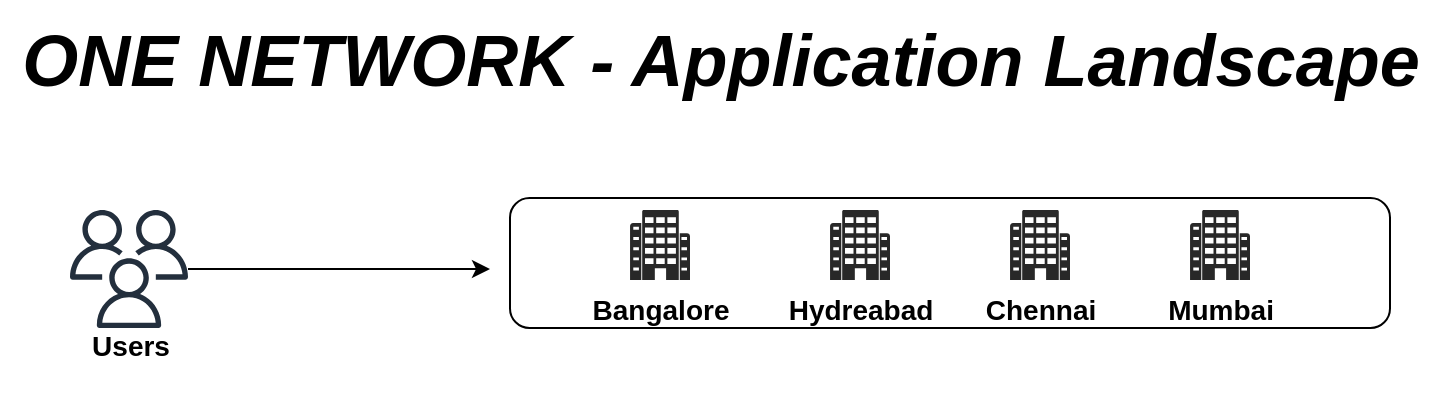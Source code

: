 <mxfile version="24.7.8">
  <diagram name="Page-1" id="3oIRrZ6VC8cx_1cRvmi7">
    <mxGraphModel dx="1034" dy="511" grid="1" gridSize="10" guides="1" tooltips="1" connect="1" arrows="1" fold="1" page="1" pageScale="1" pageWidth="850" pageHeight="1100" math="0" shadow="0">
      <root>
        <mxCell id="0" />
        <mxCell id="1" parent="0" />
        <mxCell id="OyaRHNZlF_WIwubJCHpY-1" value="" style="rounded=1;whiteSpace=wrap;html=1;" parent="1" vertex="1">
          <mxGeometry x="320" y="119" width="440" height="65" as="geometry" />
        </mxCell>
        <mxCell id="OyaRHNZlF_WIwubJCHpY-4" value="&lt;font style=&quot;font-size: 14px;&quot;&gt;&lt;b&gt;Hydreabad&lt;/b&gt;&lt;/font&gt;" style="verticalLabelPosition=bottom;sketch=0;html=1;fillColor=#282828;strokeColor=none;verticalAlign=top;pointerEvents=1;align=center;shape=mxgraph.cisco_safe.people_places_things_icons.icon4;" parent="1" vertex="1">
          <mxGeometry x="480" y="125" width="30" height="35" as="geometry" />
        </mxCell>
        <mxCell id="OyaRHNZlF_WIwubJCHpY-5" value="&lt;b&gt;&lt;font style=&quot;font-size: 14px;&quot;&gt;Chennai&lt;/font&gt;&lt;/b&gt;" style="verticalLabelPosition=bottom;sketch=0;html=1;fillColor=#282828;strokeColor=none;verticalAlign=top;pointerEvents=1;align=center;shape=mxgraph.cisco_safe.people_places_things_icons.icon4;" parent="1" vertex="1">
          <mxGeometry x="570" y="125" width="30" height="35" as="geometry" />
        </mxCell>
        <mxCell id="OyaRHNZlF_WIwubJCHpY-7" value="&lt;font style=&quot;font-size: 14px;&quot;&gt;&lt;b&gt;Bangalore&lt;/b&gt;&lt;/font&gt;&lt;div&gt;&lt;br&gt;&lt;/div&gt;" style="verticalLabelPosition=bottom;sketch=0;html=1;fillColor=#282828;strokeColor=none;verticalAlign=top;pointerEvents=1;align=center;shape=mxgraph.cisco_safe.people_places_things_icons.icon4;" parent="1" vertex="1">
          <mxGeometry x="380" y="125" width="30" height="35" as="geometry" />
        </mxCell>
        <mxCell id="OyaRHNZlF_WIwubJCHpY-8" value="&lt;b&gt;&lt;font style=&quot;font-size: 14px;&quot;&gt;Mumbai&lt;/font&gt;&lt;/b&gt;" style="verticalLabelPosition=bottom;sketch=0;html=1;fillColor=#282828;strokeColor=none;verticalAlign=top;pointerEvents=1;align=center;shape=mxgraph.cisco_safe.people_places_things_icons.icon4;" parent="1" vertex="1">
          <mxGeometry x="660" y="125" width="30" height="35" as="geometry" />
        </mxCell>
        <mxCell id="skTQxKo-WGZQqTl3Iy4T-17" style="edgeStyle=orthogonalEdgeStyle;rounded=0;orthogonalLoop=1;jettySize=auto;html=1;" parent="1" source="skTQxKo-WGZQqTl3Iy4T-3" edge="1">
          <mxGeometry relative="1" as="geometry">
            <mxPoint x="310" y="154.5" as="targetPoint" />
          </mxGeometry>
        </mxCell>
        <mxCell id="skTQxKo-WGZQqTl3Iy4T-3" value="" style="sketch=0;outlineConnect=0;fontColor=#232F3E;gradientColor=none;fillColor=#232F3D;strokeColor=none;dashed=0;verticalLabelPosition=bottom;verticalAlign=top;align=center;html=1;fontSize=12;fontStyle=0;aspect=fixed;pointerEvents=1;shape=mxgraph.aws4.users;" parent="1" vertex="1">
          <mxGeometry x="100" y="125" width="59" height="59" as="geometry" />
        </mxCell>
        <mxCell id="skTQxKo-WGZQqTl3Iy4T-7" value="&lt;font style=&quot;font-size: 36px;&quot;&gt;&lt;b&gt;&lt;i&gt;ONE NETWORK - Application Landscape&lt;/i&gt;&lt;/b&gt;&lt;/font&gt;" style="text;html=1;align=center;verticalAlign=middle;resizable=0;points=[];autosize=1;strokeColor=none;fillColor=none;" parent="1" vertex="1">
          <mxGeometry x="65" y="20" width="720" height="60" as="geometry" />
        </mxCell>
        <mxCell id="skTQxKo-WGZQqTl3Iy4T-12" value="&lt;font style=&quot;font-size: 14px;&quot;&gt;&lt;b style=&quot;&quot;&gt;Users&lt;/b&gt;&lt;/font&gt;&lt;div&gt;&lt;br&gt;&lt;/div&gt;" style="text;html=1;align=center;verticalAlign=middle;resizable=0;points=[];autosize=1;strokeColor=none;fillColor=none;" parent="1" vertex="1">
          <mxGeometry x="100" y="180" width="60" height="40" as="geometry" />
        </mxCell>
      </root>
    </mxGraphModel>
  </diagram>
</mxfile>
